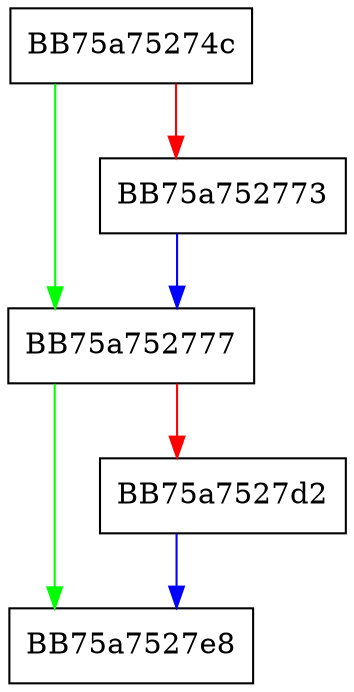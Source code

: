 digraph SetDetectionData {
  node [shape="box"];
  graph [splines=ortho];
  BB75a75274c -> BB75a752777 [color="green"];
  BB75a75274c -> BB75a752773 [color="red"];
  BB75a752773 -> BB75a752777 [color="blue"];
  BB75a752777 -> BB75a7527e8 [color="green"];
  BB75a752777 -> BB75a7527d2 [color="red"];
  BB75a7527d2 -> BB75a7527e8 [color="blue"];
}